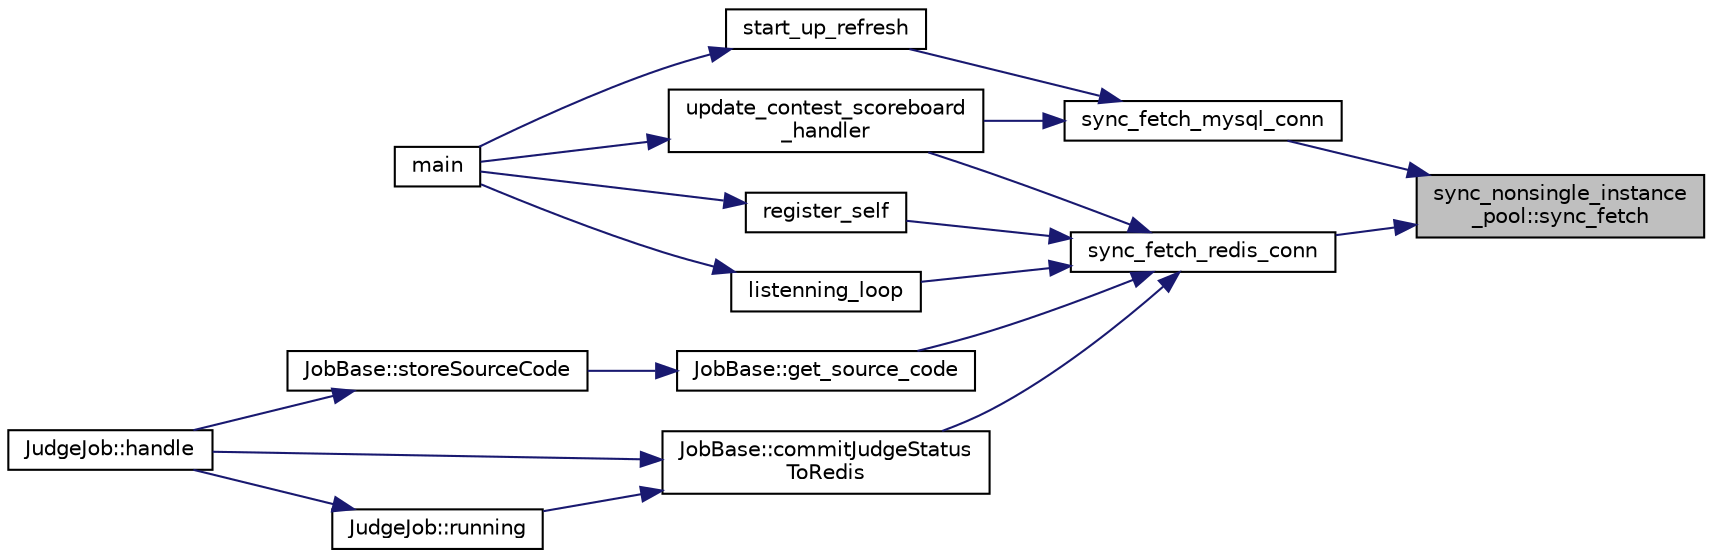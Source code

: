 digraph "sync_nonsingle_instance_pool::sync_fetch"
{
 // LATEX_PDF_SIZE
  edge [fontname="Helvetica",fontsize="10",labelfontname="Helvetica",labelfontsize="10"];
  node [fontname="Helvetica",fontsize="10",shape=record];
  rankdir="RL";
  Node34 [label="sync_nonsingle_instance\l_pool::sync_fetch",height=0.2,width=0.4,color="black", fillcolor="grey75", style="filled", fontcolor="black",tooltip=" "];
  Node34 -> Node35 [dir="back",color="midnightblue",fontsize="10",style="solid",fontname="Helvetica"];
  Node35 [label="sync_fetch_mysql_conn",height=0.2,width=0.4,color="black", fillcolor="white", style="filled",URL="$mysql__conn__factory_8hpp.html#a390151078c5f6b14cda92169fd6e42e3",tooltip=" "];
  Node35 -> Node36 [dir="back",color="midnightblue",fontsize="10",style="solid",fontname="Helvetica"];
  Node36 [label="update_contest_scoreboard\l_handler",height=0.2,width=0.4,color="black", fillcolor="white", style="filled",URL="$master_8cpp.html#a7c08dccaaaa3b76e978c071f92615b87",tooltip=" "];
  Node36 -> Node37 [dir="back",color="midnightblue",fontsize="10",style="solid",fontname="Helvetica"];
  Node37 [label="main",height=0.2,width=0.4,color="black", fillcolor="white", style="filled",URL="$master_8cpp.html#ac0f2228420376f4db7e1274f2b41667c",tooltip="master 端主程序循环 加载配置信息；连接数据库；取待评测任务信息，交由子进程并评测；创建并分离发送心跳线程 // to be done"];
  Node35 -> Node38 [dir="back",color="midnightblue",fontsize="10",style="solid",fontname="Helvetica"];
  Node38 [label="start_up_refresh",height=0.2,width=0.4,color="black", fillcolor="white", style="filled",URL="$master_8cpp.html#a26091586d804dac5c3ce0c18eb6d91ab",tooltip=" "];
  Node38 -> Node37 [dir="back",color="midnightblue",fontsize="10",style="solid",fontname="Helvetica"];
  Node34 -> Node39 [dir="back",color="midnightblue",fontsize="10",style="solid",fontname="Helvetica"];
  Node39 [label="sync_fetch_redis_conn",height=0.2,width=0.4,color="black", fillcolor="white", style="filled",URL="$master_2redis__conn__factory_8hpp.html#ab198e48c9dee63607145289ef1aa7757",tooltip=" "];
  Node39 -> Node40 [dir="back",color="midnightblue",fontsize="10",style="solid",fontname="Helvetica"];
  Node40 [label="register_self",height=0.2,width=0.4,color="black", fillcolor="white", style="filled",URL="$master_8cpp.html#ab85b27ea72fdfbc8ddc41b1e3078385c",tooltip="发送心跳进程 每隔一段时间，将本机信息提交到数据库中表示当前在线的评测机集合中，表明自身正常工作，可以处理评测任务。"];
  Node40 -> Node37 [dir="back",color="midnightblue",fontsize="10",style="solid",fontname="Helvetica"];
  Node39 -> Node36 [dir="back",color="midnightblue",fontsize="10",style="solid",fontname="Helvetica"];
  Node39 -> Node41 [dir="back",color="midnightblue",fontsize="10",style="solid",fontname="Helvetica"];
  Node41 [label="listenning_loop",height=0.2,width=0.4,color="black", fillcolor="white", style="filled",URL="$master_8cpp.html#a4da8bf76425b9301a441b2009f39c1f1",tooltip=" "];
  Node41 -> Node37 [dir="back",color="midnightblue",fontsize="10",style="solid",fontname="Helvetica"];
  Node39 -> Node42 [dir="back",color="midnightblue",fontsize="10",style="solid",fontname="Helvetica"];
  Node42 [label="JobBase::get_source_code",height=0.2,width=0.4,color="black", fillcolor="white", style="filled",URL="$class_job_base.html#ae7e52177492489d1c1947f0efa0038f1",tooltip="从 redis 中取得代码"];
  Node42 -> Node43 [dir="back",color="midnightblue",fontsize="10",style="solid",fontname="Helvetica"];
  Node43 [label="JobBase::storeSourceCode",height=0.2,width=0.4,color="black", fillcolor="white", style="filled",URL="$class_job_base.html#a84501360b84b0716aa82b93f6958cb78",tooltip="从 redis 数据库获取本 Job 的代码并存储到工作空间中，用于编译运行。"];
  Node43 -> Node44 [dir="back",color="midnightblue",fontsize="10",style="solid",fontname="Helvetica"];
  Node44 [label="JudgeJob::handle",height=0.2,width=0.4,color="black", fillcolor="white", style="filled",URL="$class_judge_job.html#a6fe58f9fcacc9ba6461e97f1a3ac76a3",tooltip="本 Job 的处理函数。整个 job 的工作入口，包括编译执行判题等内容"];
  Node39 -> Node45 [dir="back",color="midnightblue",fontsize="10",style="solid",fontname="Helvetica"];
  Node45 [label="JobBase::commitJudgeStatus\lToRedis",height=0.2,width=0.4,color="black", fillcolor="white", style="filled",URL="$class_job_base.html#aa7da8e91cd0ffddf9b1cf70995d2134b",tooltip="将当前评测状态提交到 redis 数据库。"];
  Node45 -> Node44 [dir="back",color="midnightblue",fontsize="10",style="solid",fontname="Helvetica"];
  Node45 -> Node46 [dir="back",color="midnightblue",fontsize="10",style="solid",fontname="Helvetica"];
  Node46 [label="JudgeJob::running",height=0.2,width=0.4,color="black", fillcolor="white", style="filled",URL="$class_judge_job.html#a0d2e1e5cce842ef0daf71c95f98275f0",tooltip="进入当前 job 的执行流程，并返回执行结果。"];
  Node46 -> Node44 [dir="back",color="midnightblue",fontsize="10",style="solid",fontname="Helvetica"];
}
